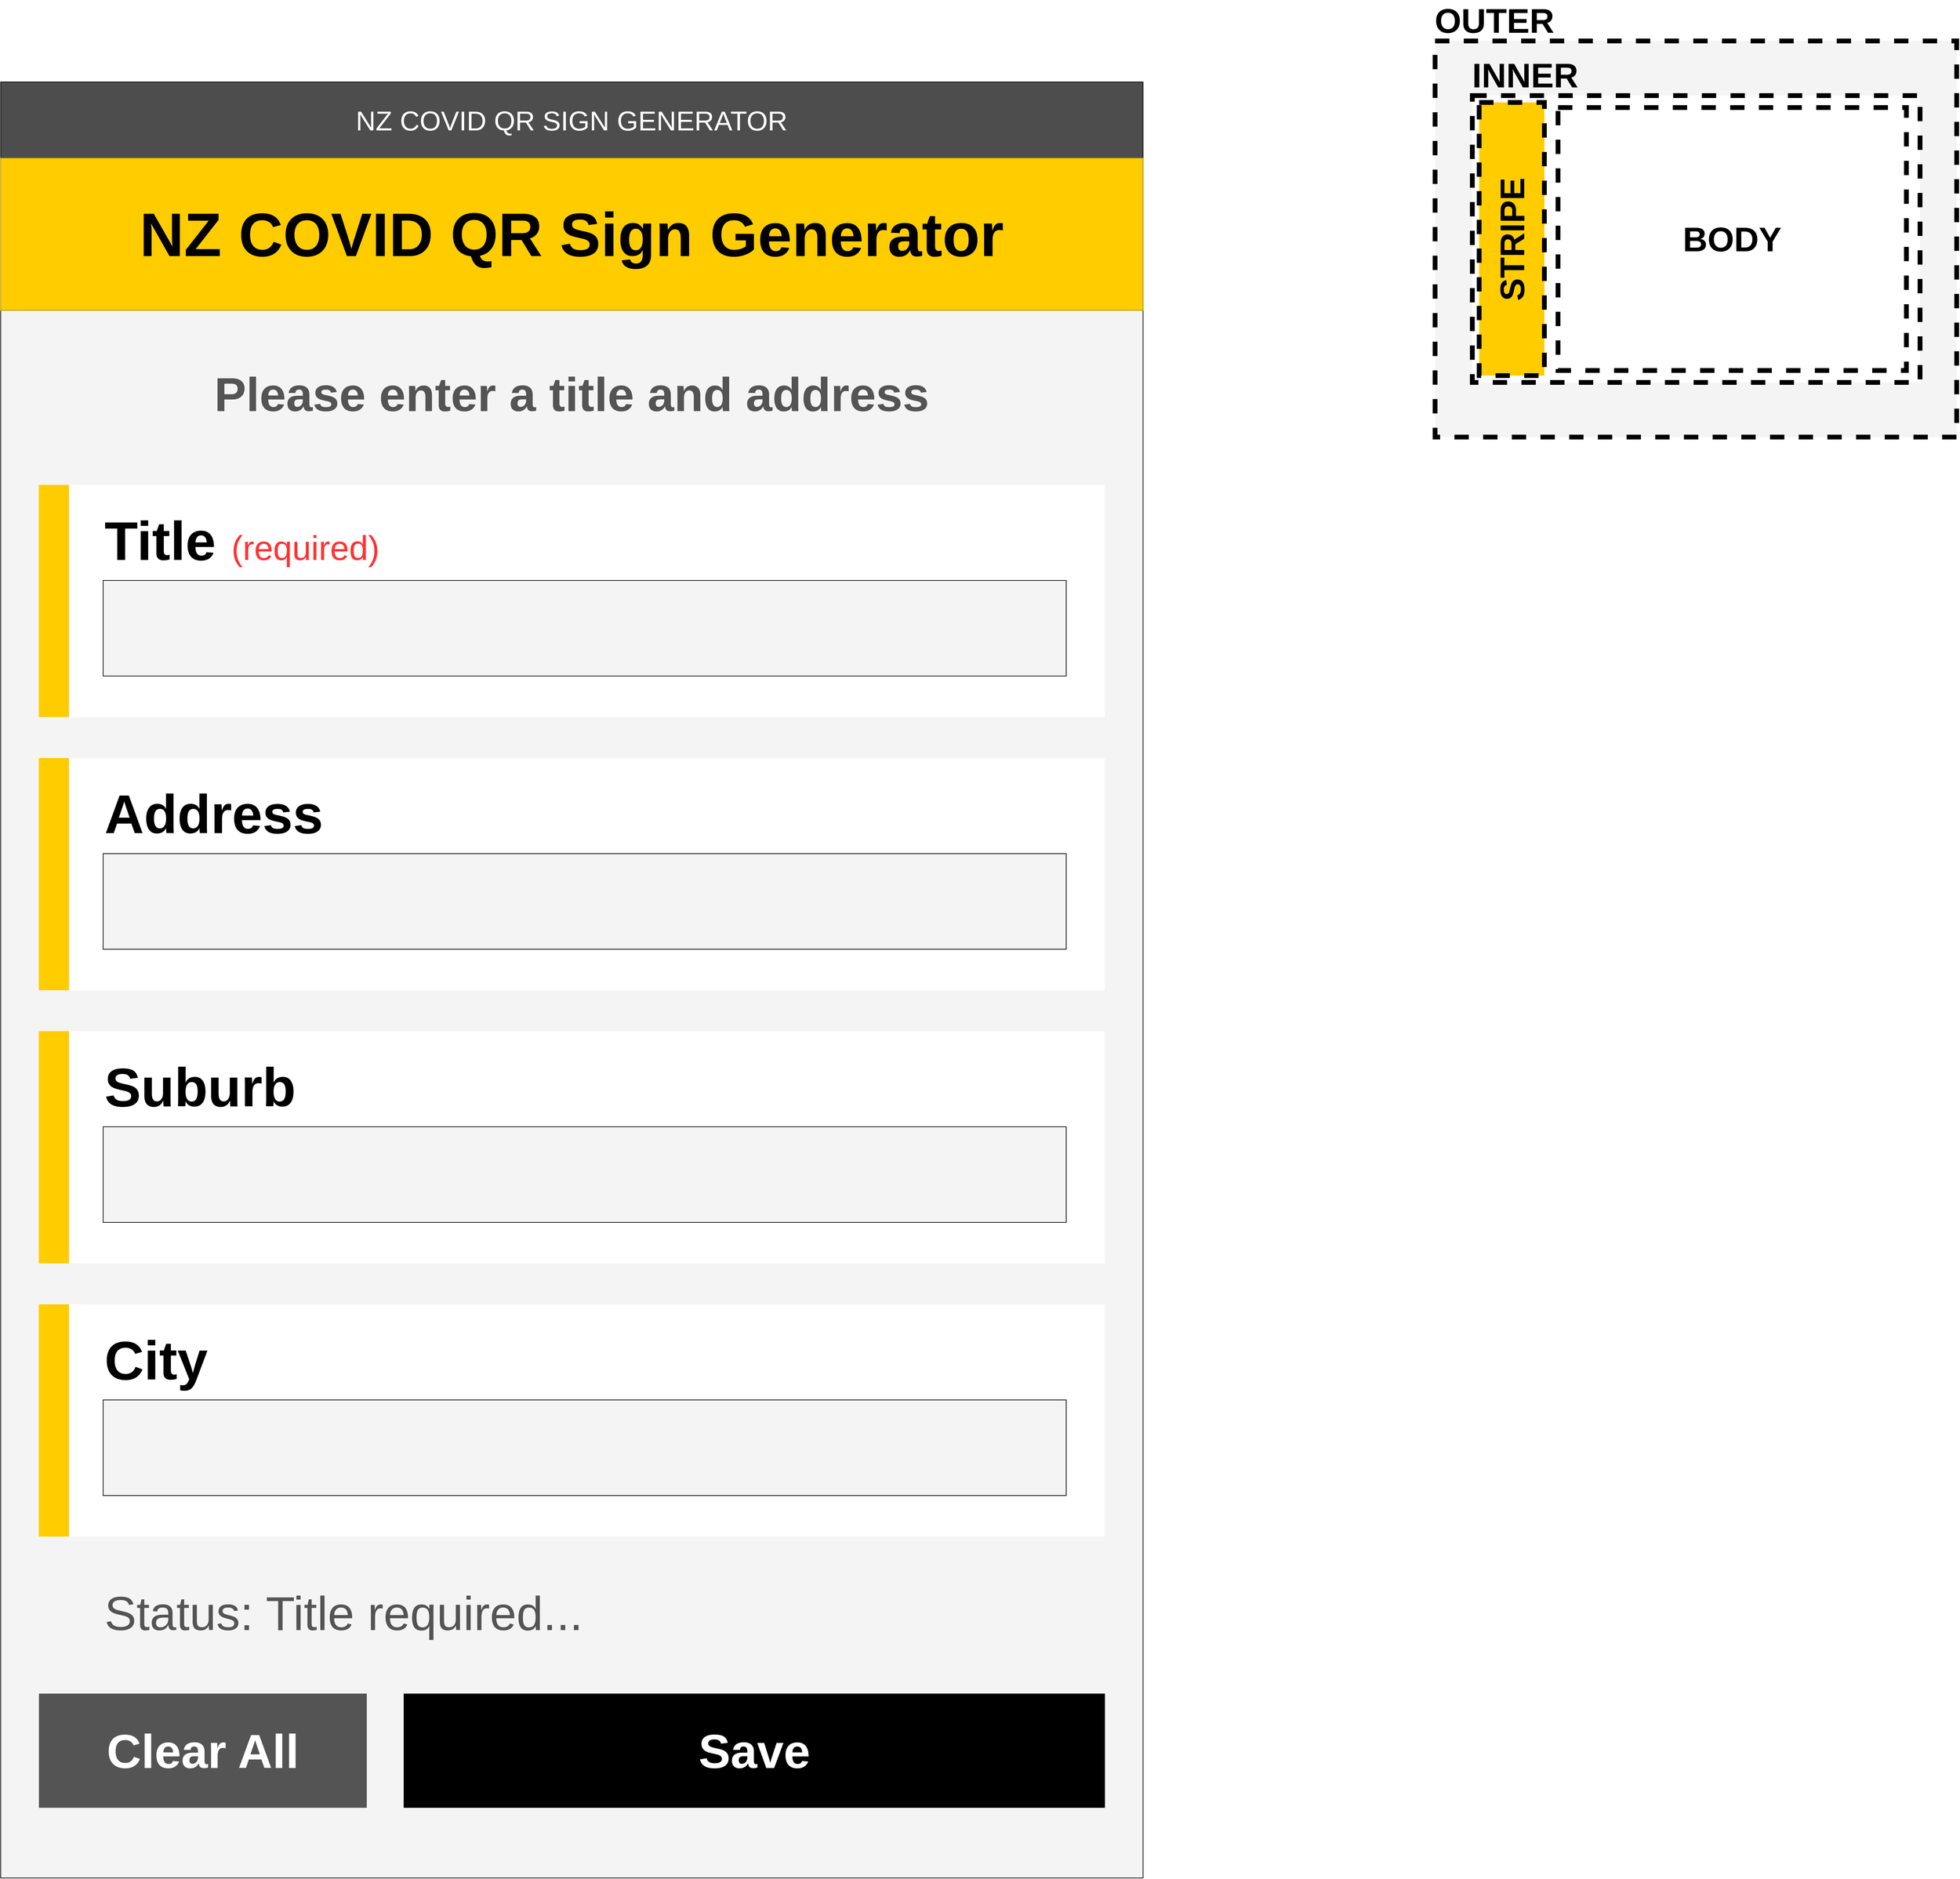 <mxfile version="15.2.7" type="device"><diagram id="1y0_Hj-Ch6R1leaDBvQ7" name="Page-1"><mxGraphModel dx="1740" dy="2750" grid="1" gridSize="10" guides="1" tooltips="1" connect="1" arrows="1" fold="1" page="1" pageScale="1" pageWidth="827" pageHeight="1169" math="0" shadow="0"><root><mxCell id="0"/><mxCell id="1" parent="0"/><mxCell id="WiF8vKl4vcwVEcYawaSn-11" value="" style="rounded=0;whiteSpace=wrap;html=1;dashed=1;strokeColor=default;strokeWidth=7;fillColor=#F4F4F4;" parent="1" vertex="1"><mxGeometry x="1630" y="510" width="763.67" height="580" as="geometry"/></mxCell><mxCell id="WiF8vKl4vcwVEcYawaSn-5" value="1080" style="rounded=0;whiteSpace=wrap;html=1;labelBackgroundColor=none;fontSize=17;fontColor=#FFFFFF;fillColor=#FFFFFF;align=center;strokeColor=default;dashed=1;strokeWidth=7;" parent="1" vertex="1"><mxGeometry x="1684.54" y="590" width="655.46" height="420" as="geometry"/></mxCell><mxCell id="WiF8vKl4vcwVEcYawaSn-8" value="" style="rounded=0;whiteSpace=wrap;html=1;labelBackgroundColor=none;fontSize=18;fontColor=#000000;fillColor=#FFCC00;align=center;strokeColor=default;dashed=1;strokeWidth=7;" parent="1" vertex="1"><mxGeometry x="1694.54" y="600" width="95.46" height="400" as="geometry"/></mxCell><mxCell id="pOAZ168UmUR90zkuksP4-2" value="NZ COVID QR SIGN GENERATOR" style="rounded=0;whiteSpace=wrap;html=1;align=center;fontStyle=0;fontSize=40;labelBackgroundColor=none;fontColor=#FFFFFF;fillColor=#4D4D4D;fontFamily=Helvetica;" parent="1" vertex="1"><mxGeometry x="-470" y="570" width="1672.42" height="111.494" as="geometry"/></mxCell><mxCell id="pOAZ168UmUR90zkuksP4-3" value="" style="rounded=0;whiteSpace=wrap;html=1;align=center;fillColor=#f4f4f4;" parent="1" vertex="1"><mxGeometry x="-470" y="681.49" width="1672.42" height="2518.51" as="geometry"/></mxCell><mxCell id="pOAZ168UmUR90zkuksP4-5" value="NZ COVID QR Sign Generator" style="text;html=1;strokeColor=#B09500;fillColor=#FFCC00;align=center;verticalAlign=middle;whiteSpace=wrap;rounded=0;labelBackgroundColor=none;fontSize=90;fontStyle=1;fontColor=#000000;" parent="1" vertex="1"><mxGeometry x="-470" y="681.494" width="1672.42" height="222.989" as="geometry"/></mxCell><mxCell id="pOAZ168UmUR90zkuksP4-18" value="Please enter a title and address" style="text;html=1;strokeColor=none;fillColor=none;align=center;verticalAlign=middle;whiteSpace=wrap;rounded=0;labelBackgroundColor=none;fontSize=70;fontColor=#545454;spacing=2;spacingLeft=0;spacingRight=0;fontStyle=1" parent="1" vertex="1"><mxGeometry x="-470" y="904.48" width="1672.42" height="245.52" as="geometry"/></mxCell><mxCell id="pOAZ168UmUR90zkuksP4-19" value="Save" style="rounded=0;whiteSpace=wrap;html=1;labelBackgroundColor=none;fontSize=70;fontColor=#FFFFFF;fillColor=#000000;align=center;strokeColor=none;fontStyle=1" parent="1" vertex="1"><mxGeometry x="120" y="2930" width="1026.68" height="167.24" as="geometry"/></mxCell><mxCell id="pOAZ168UmUR90zkuksP4-4" value="1080" style="rounded=0;whiteSpace=wrap;html=1;labelBackgroundColor=none;fontSize=17;fontColor=#FFFFFF;fillColor=#FFFFFF;align=center;strokeColor=none;" parent="1" vertex="1"><mxGeometry x="-414.25" y="1160" width="1560.93" height="340" as="geometry"/></mxCell><mxCell id="pOAZ168UmUR90zkuksP4-6" value="&lt;font&gt;&lt;font style=&quot;font-size: 80px&quot;&gt;Title&lt;/font&gt;&lt;span style=&quot;font-size: 82px&quot;&gt; &lt;/span&gt;&lt;font style=&quot;font-size: 50px ; font-weight: normal&quot; color=&quot;#ff3333&quot;&gt;(required)&lt;/font&gt;&lt;/font&gt;" style="text;html=1;strokeColor=none;fillColor=none;align=left;verticalAlign=middle;whiteSpace=wrap;rounded=0;labelBackgroundColor=none;fontSize=82;fontColor=#000000;fontStyle=1" parent="1" vertex="1"><mxGeometry x="-320" y="1200" width="1460" height="83.62" as="geometry"/></mxCell><mxCell id="pOAZ168UmUR90zkuksP4-25" value="" style="rounded=0;whiteSpace=wrap;html=1;labelBackgroundColor=none;fontSize=18;fontColor=#000000;fillColor=#FFCC00;align=center;strokeColor=none;" parent="1" vertex="1"><mxGeometry x="-414.25" y="1160" width="44.25" height="340" as="geometry"/></mxCell><mxCell id="pOAZ168UmUR90zkuksP4-35" value="1080" style="rounded=0;whiteSpace=wrap;html=1;labelBackgroundColor=none;fontSize=17;fontColor=#FFFFFF;fillColor=#FFFFFF;align=center;strokeColor=none;" parent="1" vertex="1"><mxGeometry x="-414.25" y="1560" width="1560.93" height="340" as="geometry"/></mxCell><mxCell id="pOAZ168UmUR90zkuksP4-36" value="" style="rounded=0;whiteSpace=wrap;html=1;labelBackgroundColor=none;fontSize=17;fontColor=#FFFFFF;fillColor=#F4F4F4;align=center;strokeColor=default;" parent="1" vertex="1"><mxGeometry x="-320" y="1700" width="1410" height="140" as="geometry"/></mxCell><mxCell id="pOAZ168UmUR90zkuksP4-37" value="Address" style="text;html=1;strokeColor=none;fillColor=none;align=left;verticalAlign=middle;whiteSpace=wrap;rounded=0;labelBackgroundColor=none;fontSize=80;fontColor=#000000;fontStyle=1" parent="1" vertex="1"><mxGeometry x="-320" y="1600" width="1460" height="83.62" as="geometry"/></mxCell><mxCell id="pOAZ168UmUR90zkuksP4-38" value="" style="rounded=0;whiteSpace=wrap;html=1;labelBackgroundColor=none;fontSize=18;fontColor=#000000;fillColor=#FFCC00;align=center;strokeColor=none;" parent="1" vertex="1"><mxGeometry x="-414.25" y="1560" width="44.25" height="340" as="geometry"/></mxCell><mxCell id="pOAZ168UmUR90zkuksP4-40" value="1080" style="rounded=0;whiteSpace=wrap;html=1;labelBackgroundColor=none;fontSize=17;fontColor=#FFFFFF;fillColor=#FFFFFF;align=center;strokeColor=none;" parent="1" vertex="1"><mxGeometry x="-414.25" y="1960" width="1560.93" height="340" as="geometry"/></mxCell><mxCell id="pOAZ168UmUR90zkuksP4-41" value="" style="rounded=0;whiteSpace=wrap;html=1;labelBackgroundColor=none;fontSize=17;fontColor=#FFFFFF;fillColor=#F4F4F4;align=center;strokeColor=default;" parent="1" vertex="1"><mxGeometry x="-320" y="2100" width="1410" height="140" as="geometry"/></mxCell><mxCell id="pOAZ168UmUR90zkuksP4-42" value="Suburb" style="text;html=1;strokeColor=none;fillColor=none;align=left;verticalAlign=middle;whiteSpace=wrap;rounded=0;labelBackgroundColor=none;fontSize=80;fontColor=#000000;fontStyle=1" parent="1" vertex="1"><mxGeometry x="-320" y="2000" width="1460" height="83.62" as="geometry"/></mxCell><mxCell id="pOAZ168UmUR90zkuksP4-43" value="" style="rounded=0;whiteSpace=wrap;html=1;labelBackgroundColor=none;fontSize=18;fontColor=#000000;fillColor=#FFCC00;align=center;strokeColor=none;" parent="1" vertex="1"><mxGeometry x="-414.25" y="1960" width="44.25" height="340" as="geometry"/></mxCell><mxCell id="pOAZ168UmUR90zkuksP4-45" value="1080" style="rounded=0;whiteSpace=wrap;html=1;labelBackgroundColor=none;fontSize=17;fontColor=#FFFFFF;fillColor=#FFFFFF;align=center;strokeColor=none;" parent="1" vertex="1"><mxGeometry x="-414.25" y="2360" width="1560.93" height="340" as="geometry"/></mxCell><mxCell id="pOAZ168UmUR90zkuksP4-46" value="" style="rounded=0;whiteSpace=wrap;html=1;labelBackgroundColor=none;fontSize=17;fontColor=#FFFFFF;fillColor=#F4F4F4;align=center;strokeColor=default;" parent="1" vertex="1"><mxGeometry x="-320" y="2500" width="1410" height="140" as="geometry"/></mxCell><mxCell id="pOAZ168UmUR90zkuksP4-47" value="City" style="text;html=1;strokeColor=none;fillColor=none;align=left;verticalAlign=middle;whiteSpace=wrap;rounded=0;labelBackgroundColor=none;fontSize=80;fontColor=#000000;fontStyle=1" parent="1" vertex="1"><mxGeometry x="-320" y="2400" width="1460" height="83.62" as="geometry"/></mxCell><mxCell id="pOAZ168UmUR90zkuksP4-48" value="" style="rounded=0;whiteSpace=wrap;html=1;labelBackgroundColor=none;fontSize=18;fontColor=#000000;fillColor=#FFCC00;align=center;strokeColor=none;" parent="1" vertex="1"><mxGeometry x="-414.25" y="2360" width="44.25" height="340" as="geometry"/></mxCell><mxCell id="WiF8vKl4vcwVEcYawaSn-13" value="OUTER" style="text;html=1;strokeColor=none;fillColor=none;align=center;verticalAlign=middle;whiteSpace=wrap;rounded=0;dashed=1;fontSize=50;fontStyle=1" parent="1" vertex="1"><mxGeometry x="1630" y="450" width="174" height="60" as="geometry"/></mxCell><mxCell id="WiF8vKl4vcwVEcYawaSn-14" value="INNER" style="text;html=1;strokeColor=none;fillColor=none;align=center;verticalAlign=middle;whiteSpace=wrap;rounded=0;dashed=1;fontSize=50;fontStyle=1" parent="1" vertex="1"><mxGeometry x="1684.54" y="530" width="154" height="60" as="geometry"/></mxCell><mxCell id="WiF8vKl4vcwVEcYawaSn-15" value="STRIPE" style="text;html=1;strokeColor=none;fillColor=none;align=center;verticalAlign=middle;whiteSpace=wrap;rounded=0;dashed=1;fontSize=50;fontStyle=1;rotation=-90;" parent="1" vertex="1"><mxGeometry x="1655.27" y="770" width="174" height="60" as="geometry"/></mxCell><mxCell id="WiF8vKl4vcwVEcYawaSn-17" value="1080" style="rounded=0;whiteSpace=wrap;html=1;labelBackgroundColor=none;fontSize=17;fontColor=#FFFFFF;fillColor=#FFFFFF;align=center;strokeColor=default;dashed=1;strokeWidth=7;" parent="1" vertex="1"><mxGeometry x="1810" y="607.5" width="510" height="385" as="geometry"/></mxCell><mxCell id="WiF8vKl4vcwVEcYawaSn-16" value="BODY" style="text;html=1;strokeColor=none;fillColor=none;align=center;verticalAlign=middle;whiteSpace=wrap;rounded=0;dashed=1;fontSize=50;fontStyle=1" parent="1" vertex="1"><mxGeometry x="1978" y="770" width="174" height="60" as="geometry"/></mxCell><mxCell id="erz-Wp4HUGEqd9pdIN0a-1" value="" style="rounded=0;whiteSpace=wrap;html=1;labelBackgroundColor=none;fontSize=17;fontColor=#FFFFFF;fillColor=#F4F4F4;align=center;strokeColor=default;" vertex="1" parent="1"><mxGeometry x="-320" y="1300" width="1410" height="140" as="geometry"/></mxCell><mxCell id="erz-Wp4HUGEqd9pdIN0a-2" value="Status: Title required..." style="text;html=1;strokeColor=none;fillColor=none;align=left;verticalAlign=middle;whiteSpace=wrap;rounded=0;labelBackgroundColor=none;fontSize=70;fontColor=#545454;fontStyle=0" vertex="1" parent="1"><mxGeometry x="-320" y="2770" width="1220" height="83.62" as="geometry"/></mxCell><mxCell id="erz-Wp4HUGEqd9pdIN0a-3" value="Clear All" style="rounded=0;whiteSpace=wrap;html=1;labelBackgroundColor=none;fontSize=70;fontColor=#FFFFFF;fillColor=#545454;align=center;strokeColor=none;fontStyle=1" vertex="1" parent="1"><mxGeometry x="-414" y="2930" width="480" height="167.24" as="geometry"/></mxCell></root></mxGraphModel></diagram></mxfile>